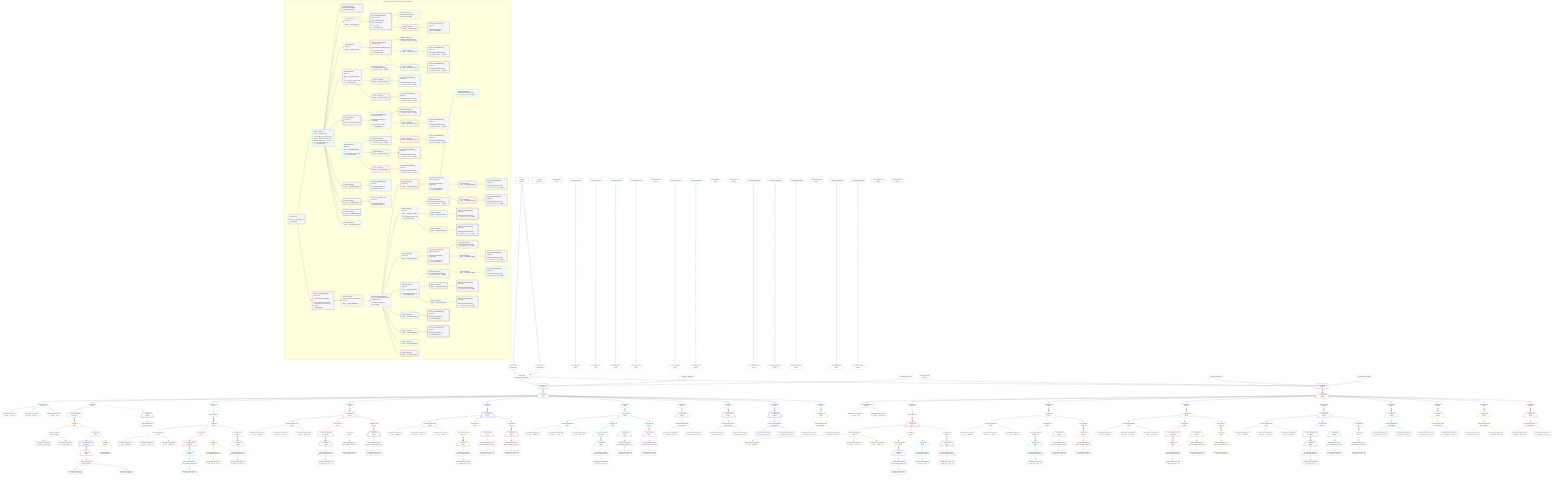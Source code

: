 %%{init: {'themeVariables': { 'fontSize': '12px'}}}%%
graph TD
    classDef path fill:#eee,stroke:#000,color:#000
    classDef plan fill:#fff,stroke-width:1px,color:#000
    classDef itemplan fill:#fff,stroke-width:2px,color:#000
    classDef unbatchedplan fill:#dff,stroke-width:1px,color:#000
    classDef sideeffectplan fill:#fcc,stroke-width:2px,color:#000
    classDef bucket fill:#f6f6f6,color:#000,stroke-width:2px,text-align:left


    %% define steps
    __Value3["__Value[3∈0]<br />ᐸcontextᐳ"]:::plan
    __Value5["__Value[5∈0]<br />ᐸrootValueᐳ"]:::plan
    Access12{{"Access[12∈0]<br />ᐸ3.pgSettingsᐳ"}}:::plan
    Access13{{"Access[13∈0]<br />ᐸ3.withPgClientᐳ"}}:::plan
    Object14{{"Object[14∈0]<br />ᐸ{pgSettings,withPgClient}ᐳ"}}:::plan
    __InputStaticLeaf231{{"__InputStaticLeaf[231∈0]"}}:::plan
    __InputStaticLeaf174{{"__InputStaticLeaf[174∈0]"}}:::plan
    PgSelect11[["PgSelect[11∈0]<br />ᐸpersonᐳ"]]:::plan
    __Item15[/"__Item[15∈1]<br />ᐸ11ᐳ"\]:::itemplan
    PgSelectSingle16{{"PgSelectSingle[16∈1]<br />ᐸpersonᐳ"}}:::plan
    PgClassExpression17{{"PgClassExpression[17∈1]<br />ᐸ__person__...full_name”ᐳ"}}:::plan
    PgClassExpression19{{"PgClassExpression[19∈1]<br />ᐸ”c”.”perso..._person__)ᐳ"}}:::plan
    Connection31{{"Connection[31∈1]<br />ᐸ27ᐳ"}}:::plan
    Access680{{"Access[680∈1]<br />ᐸ15.9ᐳ"}}:::plan
    __ListTransform33[["__ListTransform[33∈1]<br />ᐸeach:32ᐳ"]]:::plan
    __Item34[/"__Item[34∈2]<br />ᐸ680ᐳ"\]:::itemplan
    PgSelectSingle35{{"PgSelectSingle[35∈2]<br />ᐸperson_friendsᐳ"}}:::plan
    __Item36[/"__Item[36∈3]<br />ᐸ33ᐳ"\]:::itemplan
    PgSelectSingle37{{"PgSelectSingle[37∈3]<br />ᐸperson_friendsᐳ"}}:::plan
    PgClassExpression38{{"PgClassExpression[38∈4]<br />ᐸ__person_f...full_name”ᐳ"}}:::plan
    PgClassExpression40{{"PgClassExpression[40∈4]<br />ᐸ”c”.”perso...friends__)ᐳ"}}:::plan
    __InputStaticLeaf41{{"__InputStaticLeaf[41∈1]"}}:::plan
    Connection52{{"Connection[52∈1]<br />ᐸ48ᐳ"}}:::plan
    Access679{{"Access[679∈4]<br />ᐸ36.0ᐳ"}}:::plan
    __ListTransform54[["__ListTransform[54∈4]<br />ᐸeach:53ᐳ"]]:::plan
    __Item55[/"__Item[55∈5]<br />ᐸ679ᐳ"\]:::itemplan
    PgSelectSingle56{{"PgSelectSingle[56∈5]<br />ᐸperson_friendsᐳ"}}:::plan
    __Item57[/"__Item[57∈6]<br />ᐸ54ᐳ"\]:::itemplan
    PgSelectSingle58{{"PgSelectSingle[58∈6]<br />ᐸperson_friendsᐳ"}}:::plan
    PgClassExpression59{{"PgClassExpression[59∈7]<br />ᐸ__person_f...full_name”ᐳ"}}:::plan
    PgClassExpression61{{"PgClassExpression[61∈7]<br />ᐸ”c”.”perso...friends__)ᐳ"}}:::plan
    PgClassExpression62{{"PgClassExpression[62∈1]<br />ᐸ__person__.”id”ᐳ"}}:::plan
    __InputStaticLeaf64{{"__InputStaticLeaf[64∈1]"}}:::plan
    Connection76{{"Connection[76∈1]<br />ᐸ72ᐳ"}}:::plan
    Access677{{"Access[677∈1]<br />ᐸ15.7ᐳ"}}:::plan
    Reverse678{{"Reverse[678∈1]"}}:::plan
    __Item78[/"__Item[78∈8]<br />ᐸ678ᐳ"\]:::itemplan
    PgSelectSingle79{{"PgSelectSingle[79∈8]<br />ᐸpostᐳ"}}:::plan
    PgClassExpression80{{"PgClassExpression[80∈9]<br />ᐸ__post__.”headline”ᐳ"}}:::plan
    PgClassExpression84{{"PgClassExpression[84∈9]<br />ᐸ”a”.”post_...(__post__)ᐳ"}}:::plan
    PgClassExpression85{{"PgClassExpression[85∈9]<br />ᐸ__post__.”author_id”ᐳ"}}:::plan
    __InputStaticLeaf86{{"__InputStaticLeaf[86∈1]"}}:::plan
    Connection96{{"Connection[96∈1]<br />ᐸ92ᐳ"}}:::plan
    Access676{{"Access[676∈9]<br />ᐸ78.1ᐳ"}}:::plan
    __ListTransform98[["__ListTransform[98∈9]<br />ᐸeach:97ᐳ"]]:::plan
    __Item99[/"__Item[99∈10]<br />ᐸ676ᐳ"\]:::itemplan
    PgSelectSingle100{{"PgSelectSingle[100∈10]<br />ᐸpost_computed_interval_setᐳ"}}:::plan
    PgClassExpression101{{"PgClassExpression[101∈10]<br />ᐸ__post_com...al_set__.vᐳ"}}:::plan
    __Item102[/"__Item[102∈11]<br />ᐸ98ᐳ"\]:::itemplan
    PgSelectSingle103{{"PgSelectSingle[103∈11]<br />ᐸpost_computed_interval_setᐳ"}}:::plan
    PgClassExpression104{{"PgClassExpression[104∈11]<br />ᐸ__post_com...al_set__.vᐳ"}}:::plan
    Access675{{"Access[675∈9]<br />ᐸ78.0ᐳ"}}:::plan
    __Item113[/"__Item[113∈13]<br />ᐸ675ᐳ"\]:::itemplan
    PgSelectSingle114{{"PgSelectSingle[114∈13]<br />ᐸpost_computed_interval_setᐳ"}}:::plan
    PgClassExpression115{{"PgClassExpression[115∈13]<br />ᐸ__post_com...al_set__.vᐳ"}}:::plan
    Access674{{"Access[674∈1]<br />ᐸ15.6ᐳ"}}:::plan
    __Item126[/"__Item[126∈15]<br />ᐸ674ᐳ"\]:::itemplan
    PgSelectSingle127{{"PgSelectSingle[127∈15]<br />ᐸpostᐳ"}}:::plan
    PgClassExpression128{{"PgClassExpression[128∈15]<br />ᐸ__post__.”headline”ᐳ"}}:::plan
    PgClassExpression132{{"PgClassExpression[132∈15]<br />ᐸ”a”.”post_...(__post__)ᐳ"}}:::plan
    PgClassExpression133{{"PgClassExpression[133∈15]<br />ᐸ__post__.”author_id”ᐳ"}}:::plan
    __InputStaticLeaf134{{"__InputStaticLeaf[134∈1]"}}:::plan
    Connection144{{"Connection[144∈1]<br />ᐸ140ᐳ"}}:::plan
    Access673{{"Access[673∈15]<br />ᐸ126.1ᐳ"}}:::plan
    __ListTransform146[["__ListTransform[146∈15]<br />ᐸeach:145ᐳ"]]:::plan
    __Item147[/"__Item[147∈16]<br />ᐸ673ᐳ"\]:::itemplan
    PgSelectSingle148{{"PgSelectSingle[148∈16]<br />ᐸpost_computed_interval_setᐳ"}}:::plan
    PgClassExpression149{{"PgClassExpression[149∈16]<br />ᐸ__post_com...al_set__.vᐳ"}}:::plan
    __Item150[/"__Item[150∈17]<br />ᐸ146ᐳ"\]:::itemplan
    PgSelectSingle151{{"PgSelectSingle[151∈17]<br />ᐸpost_computed_interval_setᐳ"}}:::plan
    PgClassExpression152{{"PgClassExpression[152∈17]<br />ᐸ__post_com...al_set__.vᐳ"}}:::plan
    Access672{{"Access[672∈15]<br />ᐸ126.0ᐳ"}}:::plan
    __Item161[/"__Item[161∈19]<br />ᐸ672ᐳ"\]:::itemplan
    PgSelectSingle162{{"PgSelectSingle[162∈19]<br />ᐸpost_computed_interval_setᐳ"}}:::plan
    PgClassExpression163{{"PgClassExpression[163∈19]<br />ᐸ__post_com...al_set__.vᐳ"}}:::plan
    Connection185{{"Connection[185∈1]<br />ᐸ181ᐳ"}}:::plan
    Access671{{"Access[671∈1]<br />ᐸ15.5ᐳ"}}:::plan
    __Item187[/"__Item[187∈21]<br />ᐸ671ᐳ"\]:::itemplan
    PgSelectSingle188{{"PgSelectSingle[188∈21]<br />ᐸpostᐳ"}}:::plan
    PgClassExpression189{{"PgClassExpression[189∈22]<br />ᐸ__post__.”headline”ᐳ"}}:::plan
    PgClassExpression193{{"PgClassExpression[193∈22]<br />ᐸ”a”.”post_...(__post__)ᐳ"}}:::plan
    PgClassExpression194{{"PgClassExpression[194∈22]<br />ᐸ__post__.”author_id”ᐳ"}}:::plan
    __InputStaticLeaf195{{"__InputStaticLeaf[195∈1]"}}:::plan
    Connection205{{"Connection[205∈1]<br />ᐸ201ᐳ"}}:::plan
    Access670{{"Access[670∈22]<br />ᐸ187.1ᐳ"}}:::plan
    __ListTransform207[["__ListTransform[207∈22]<br />ᐸeach:206ᐳ"]]:::plan
    __Item208[/"__Item[208∈23]<br />ᐸ670ᐳ"\]:::itemplan
    PgSelectSingle209{{"PgSelectSingle[209∈23]<br />ᐸpost_computed_interval_setᐳ"}}:::plan
    PgClassExpression210{{"PgClassExpression[210∈23]<br />ᐸ__post_com...al_set__.vᐳ"}}:::plan
    __Item211[/"__Item[211∈24]<br />ᐸ207ᐳ"\]:::itemplan
    PgSelectSingle212{{"PgSelectSingle[212∈24]<br />ᐸpost_computed_interval_setᐳ"}}:::plan
    PgClassExpression213{{"PgClassExpression[213∈24]<br />ᐸ__post_com...al_set__.vᐳ"}}:::plan
    Access669{{"Access[669∈22]<br />ᐸ187.0ᐳ"}}:::plan
    __Item222[/"__Item[222∈26]<br />ᐸ669ᐳ"\]:::itemplan
    PgSelectSingle223{{"PgSelectSingle[223∈26]<br />ᐸpost_computed_interval_setᐳ"}}:::plan
    PgClassExpression224{{"PgClassExpression[224∈26]<br />ᐸ__post_com...al_set__.vᐳ"}}:::plan
    Access668{{"Access[668∈1]<br />ᐸ15.4ᐳ"}}:::plan
    __Item242[/"__Item[242∈28]<br />ᐸ668ᐳ"\]:::itemplan
    PgSelectSingle243{{"PgSelectSingle[243∈28]<br />ᐸpostᐳ"}}:::plan
    PgClassExpression244{{"PgClassExpression[244∈28]<br />ᐸ__post__.”headline”ᐳ"}}:::plan
    PgClassExpression248{{"PgClassExpression[248∈28]<br />ᐸ”a”.”post_...(__post__)ᐳ"}}:::plan
    PgClassExpression249{{"PgClassExpression[249∈28]<br />ᐸ__post__.”author_id”ᐳ"}}:::plan
    __InputStaticLeaf250{{"__InputStaticLeaf[250∈1]"}}:::plan
    Connection260{{"Connection[260∈1]<br />ᐸ256ᐳ"}}:::plan
    Access667{{"Access[667∈28]<br />ᐸ242.1ᐳ"}}:::plan
    __ListTransform262[["__ListTransform[262∈28]<br />ᐸeach:261ᐳ"]]:::plan
    __Item263[/"__Item[263∈29]<br />ᐸ667ᐳ"\]:::itemplan
    PgSelectSingle264{{"PgSelectSingle[264∈29]<br />ᐸpost_computed_interval_setᐳ"}}:::plan
    PgClassExpression265{{"PgClassExpression[265∈29]<br />ᐸ__post_com...al_set__.vᐳ"}}:::plan
    __Item266[/"__Item[266∈30]<br />ᐸ262ᐳ"\]:::itemplan
    PgSelectSingle267{{"PgSelectSingle[267∈30]<br />ᐸpost_computed_interval_setᐳ"}}:::plan
    PgClassExpression268{{"PgClassExpression[268∈30]<br />ᐸ__post_com...al_set__.vᐳ"}}:::plan
    Access666{{"Access[666∈28]<br />ᐸ242.0ᐳ"}}:::plan
    __Item277[/"__Item[277∈32]<br />ᐸ666ᐳ"\]:::itemplan
    PgSelectSingle278{{"PgSelectSingle[278∈32]<br />ᐸpost_computed_interval_setᐳ"}}:::plan
    PgClassExpression279{{"PgClassExpression[279∈32]<br />ᐸ__post_com...al_set__.vᐳ"}}:::plan
    Connection294{{"Connection[294∈1]<br />ᐸ290ᐳ"}}:::plan
    Access664{{"Access[664∈1]<br />ᐸ15.2ᐳ"}}:::plan
    __Item296[/"__Item[296∈34]<br />ᐸ664ᐳ"\]:::itemplan
    PgSelectSingle297{{"PgSelectSingle[297∈34]<br />ᐸcompoundKeyᐳ"}}:::plan
    PgClassExpression298{{"PgClassExpression[298∈35]<br />ᐸ__compound...rson_id_1”ᐳ"}}:::plan
    PgClassExpression299{{"PgClassExpression[299∈35]<br />ᐸ__compound...rson_id_2”ᐳ"}}:::plan
    Connection313{{"Connection[313∈1]<br />ᐸ309ᐳ"}}:::plan
    Access662{{"Access[662∈1]<br />ᐸ15.0ᐳ"}}:::plan
    __Item315[/"__Item[315∈36]<br />ᐸ662ᐳ"\]:::itemplan
    PgSelectSingle316{{"PgSelectSingle[316∈36]<br />ᐸcompoundKeyᐳ"}}:::plan
    PgClassExpression317{{"PgClassExpression[317∈37]<br />ᐸ__compound...rson_id_1”ᐳ"}}:::plan
    PgClassExpression318{{"PgClassExpression[318∈37]<br />ᐸ__compound...rson_id_2”ᐳ"}}:::plan
    Access665{{"Access[665∈1]<br />ᐸ15.3ᐳ"}}:::plan
    __Item328[/"__Item[328∈38]<br />ᐸ665ᐳ"\]:::itemplan
    PgSelectSingle329{{"PgSelectSingle[329∈38]<br />ᐸcompoundKeyᐳ"}}:::plan
    PgClassExpression330{{"PgClassExpression[330∈38]<br />ᐸ__compound...rson_id_1”ᐳ"}}:::plan
    PgClassExpression331{{"PgClassExpression[331∈38]<br />ᐸ__compound...rson_id_2”ᐳ"}}:::plan
    Access663{{"Access[663∈1]<br />ᐸ15.1ᐳ"}}:::plan
    __Item341[/"__Item[341∈39]<br />ᐸ663ᐳ"\]:::itemplan
    PgSelectSingle342{{"PgSelectSingle[342∈39]<br />ᐸcompoundKeyᐳ"}}:::plan
    PgClassExpression343{{"PgClassExpression[343∈39]<br />ᐸ__compound...rson_id_1”ᐳ"}}:::plan
    PgClassExpression344{{"PgClassExpression[344∈39]<br />ᐸ__compound...rson_id_2”ᐳ"}}:::plan
    Connection357{{"Connection[357∈0]<br />ᐸ353ᐳ"}}:::plan
    __InputStaticLeaf531{{"__InputStaticLeaf[531∈40]"}}:::plan
    __InputStaticLeaf474{{"__InputStaticLeaf[474∈40]"}}:::plan
    PgSelect358[["PgSelect[358∈40]<br />ᐸpersonᐳ"]]:::plan
    __Item359[/"__Item[359∈41]<br />ᐸ358ᐳ"\]:::itemplan
    PgSelectSingle360{{"PgSelectSingle[360∈41]<br />ᐸpersonᐳ"}}:::plan
    PgClassExpression361{{"PgClassExpression[361∈42]<br />ᐸ__person__.”id”ᐳ"}}:::plan
    PgClassExpression362{{"PgClassExpression[362∈42]<br />ᐸ__person__...full_name”ᐳ"}}:::plan
    __InputStaticLeaf364{{"__InputStaticLeaf[364∈40]"}}:::plan
    Connection376{{"Connection[376∈40]<br />ᐸ372ᐳ"}}:::plan
    Access660{{"Access[660∈42]<br />ᐸ359.7ᐳ"}}:::plan
    Reverse661{{"Reverse[661∈42]"}}:::plan
    __Item378[/"__Item[378∈43]<br />ᐸ661ᐳ"\]:::itemplan
    PgSelectSingle379{{"PgSelectSingle[379∈43]<br />ᐸpostᐳ"}}:::plan
    PgClassExpression380{{"PgClassExpression[380∈44]<br />ᐸ__post__.”headline”ᐳ"}}:::plan
    PgClassExpression384{{"PgClassExpression[384∈44]<br />ᐸ”a”.”post_...(__post__)ᐳ"}}:::plan
    PgClassExpression385{{"PgClassExpression[385∈44]<br />ᐸ__post__.”author_id”ᐳ"}}:::plan
    __InputStaticLeaf386{{"__InputStaticLeaf[386∈40]"}}:::plan
    Connection396{{"Connection[396∈40]<br />ᐸ392ᐳ"}}:::plan
    Access659{{"Access[659∈44]<br />ᐸ378.1ᐳ"}}:::plan
    __ListTransform398[["__ListTransform[398∈44]<br />ᐸeach:397ᐳ"]]:::plan
    __Item399[/"__Item[399∈45]<br />ᐸ659ᐳ"\]:::itemplan
    PgSelectSingle400{{"PgSelectSingle[400∈45]<br />ᐸpost_computed_interval_setᐳ"}}:::plan
    PgClassExpression401{{"PgClassExpression[401∈45]<br />ᐸ__post_com...al_set__.vᐳ"}}:::plan
    __Item402[/"__Item[402∈46]<br />ᐸ398ᐳ"\]:::itemplan
    PgSelectSingle403{{"PgSelectSingle[403∈46]<br />ᐸpost_computed_interval_setᐳ"}}:::plan
    PgClassExpression404{{"PgClassExpression[404∈46]<br />ᐸ__post_com...al_set__.vᐳ"}}:::plan
    Access658{{"Access[658∈44]<br />ᐸ378.0ᐳ"}}:::plan
    __Item413[/"__Item[413∈48]<br />ᐸ658ᐳ"\]:::itemplan
    PgSelectSingle414{{"PgSelectSingle[414∈48]<br />ᐸpost_computed_interval_setᐳ"}}:::plan
    PgClassExpression415{{"PgClassExpression[415∈48]<br />ᐸ__post_com...al_set__.vᐳ"}}:::plan
    Access657{{"Access[657∈42]<br />ᐸ359.6ᐳ"}}:::plan
    __Item426[/"__Item[426∈50]<br />ᐸ657ᐳ"\]:::itemplan
    PgSelectSingle427{{"PgSelectSingle[427∈50]<br />ᐸpostᐳ"}}:::plan
    PgClassExpression428{{"PgClassExpression[428∈50]<br />ᐸ__post__.”headline”ᐳ"}}:::plan
    PgClassExpression432{{"PgClassExpression[432∈50]<br />ᐸ”a”.”post_...(__post__)ᐳ"}}:::plan
    PgClassExpression433{{"PgClassExpression[433∈50]<br />ᐸ__post__.”author_id”ᐳ"}}:::plan
    __InputStaticLeaf434{{"__InputStaticLeaf[434∈40]"}}:::plan
    Connection444{{"Connection[444∈40]<br />ᐸ440ᐳ"}}:::plan
    Access656{{"Access[656∈50]<br />ᐸ426.1ᐳ"}}:::plan
    __ListTransform446[["__ListTransform[446∈50]<br />ᐸeach:445ᐳ"]]:::plan
    __Item447[/"__Item[447∈51]<br />ᐸ656ᐳ"\]:::itemplan
    PgSelectSingle448{{"PgSelectSingle[448∈51]<br />ᐸpost_computed_interval_setᐳ"}}:::plan
    PgClassExpression449{{"PgClassExpression[449∈51]<br />ᐸ__post_com...al_set__.vᐳ"}}:::plan
    __Item450[/"__Item[450∈52]<br />ᐸ446ᐳ"\]:::itemplan
    PgSelectSingle451{{"PgSelectSingle[451∈52]<br />ᐸpost_computed_interval_setᐳ"}}:::plan
    PgClassExpression452{{"PgClassExpression[452∈52]<br />ᐸ__post_com...al_set__.vᐳ"}}:::plan
    Access655{{"Access[655∈50]<br />ᐸ426.0ᐳ"}}:::plan
    __Item461[/"__Item[461∈54]<br />ᐸ655ᐳ"\]:::itemplan
    PgSelectSingle462{{"PgSelectSingle[462∈54]<br />ᐸpost_computed_interval_setᐳ"}}:::plan
    PgClassExpression463{{"PgClassExpression[463∈54]<br />ᐸ__post_com...al_set__.vᐳ"}}:::plan
    Connection485{{"Connection[485∈40]<br />ᐸ481ᐳ"}}:::plan
    Access654{{"Access[654∈42]<br />ᐸ359.5ᐳ"}}:::plan
    __Item487[/"__Item[487∈56]<br />ᐸ654ᐳ"\]:::itemplan
    PgSelectSingle488{{"PgSelectSingle[488∈56]<br />ᐸpostᐳ"}}:::plan
    PgClassExpression489{{"PgClassExpression[489∈57]<br />ᐸ__post__.”headline”ᐳ"}}:::plan
    PgClassExpression493{{"PgClassExpression[493∈57]<br />ᐸ”a”.”post_...(__post__)ᐳ"}}:::plan
    PgClassExpression494{{"PgClassExpression[494∈57]<br />ᐸ__post__.”author_id”ᐳ"}}:::plan
    __InputStaticLeaf495{{"__InputStaticLeaf[495∈40]"}}:::plan
    Connection505{{"Connection[505∈40]<br />ᐸ501ᐳ"}}:::plan
    Access653{{"Access[653∈57]<br />ᐸ487.1ᐳ"}}:::plan
    __ListTransform507[["__ListTransform[507∈57]<br />ᐸeach:506ᐳ"]]:::plan
    __Item508[/"__Item[508∈58]<br />ᐸ653ᐳ"\]:::itemplan
    PgSelectSingle509{{"PgSelectSingle[509∈58]<br />ᐸpost_computed_interval_setᐳ"}}:::plan
    PgClassExpression510{{"PgClassExpression[510∈58]<br />ᐸ__post_com...al_set__.vᐳ"}}:::plan
    __Item511[/"__Item[511∈59]<br />ᐸ507ᐳ"\]:::itemplan
    PgSelectSingle512{{"PgSelectSingle[512∈59]<br />ᐸpost_computed_interval_setᐳ"}}:::plan
    PgClassExpression513{{"PgClassExpression[513∈59]<br />ᐸ__post_com...al_set__.vᐳ"}}:::plan
    Access652{{"Access[652∈57]<br />ᐸ487.0ᐳ"}}:::plan
    __Item522[/"__Item[522∈61]<br />ᐸ652ᐳ"\]:::itemplan
    PgSelectSingle523{{"PgSelectSingle[523∈61]<br />ᐸpost_computed_interval_setᐳ"}}:::plan
    PgClassExpression524{{"PgClassExpression[524∈61]<br />ᐸ__post_com...al_set__.vᐳ"}}:::plan
    Access651{{"Access[651∈42]<br />ᐸ359.4ᐳ"}}:::plan
    __Item542[/"__Item[542∈63]<br />ᐸ651ᐳ"\]:::itemplan
    PgSelectSingle543{{"PgSelectSingle[543∈63]<br />ᐸpostᐳ"}}:::plan
    PgClassExpression544{{"PgClassExpression[544∈63]<br />ᐸ__post__.”headline”ᐳ"}}:::plan
    PgClassExpression548{{"PgClassExpression[548∈63]<br />ᐸ”a”.”post_...(__post__)ᐳ"}}:::plan
    PgClassExpression549{{"PgClassExpression[549∈63]<br />ᐸ__post__.”author_id”ᐳ"}}:::plan
    __InputStaticLeaf550{{"__InputStaticLeaf[550∈40]"}}:::plan
    Connection560{{"Connection[560∈40]<br />ᐸ556ᐳ"}}:::plan
    Access650{{"Access[650∈63]<br />ᐸ542.1ᐳ"}}:::plan
    __ListTransform562[["__ListTransform[562∈63]<br />ᐸeach:561ᐳ"]]:::plan
    __Item563[/"__Item[563∈64]<br />ᐸ650ᐳ"\]:::itemplan
    PgSelectSingle564{{"PgSelectSingle[564∈64]<br />ᐸpost_computed_interval_setᐳ"}}:::plan
    PgClassExpression565{{"PgClassExpression[565∈64]<br />ᐸ__post_com...al_set__.vᐳ"}}:::plan
    __Item566[/"__Item[566∈65]<br />ᐸ562ᐳ"\]:::itemplan
    PgSelectSingle567{{"PgSelectSingle[567∈65]<br />ᐸpost_computed_interval_setᐳ"}}:::plan
    PgClassExpression568{{"PgClassExpression[568∈65]<br />ᐸ__post_com...al_set__.vᐳ"}}:::plan
    Access649{{"Access[649∈63]<br />ᐸ542.0ᐳ"}}:::plan
    __Item577[/"__Item[577∈67]<br />ᐸ649ᐳ"\]:::itemplan
    PgSelectSingle578{{"PgSelectSingle[578∈67]<br />ᐸpost_computed_interval_setᐳ"}}:::plan
    PgClassExpression579{{"PgClassExpression[579∈67]<br />ᐸ__post_com...al_set__.vᐳ"}}:::plan
    Connection594{{"Connection[594∈40]<br />ᐸ590ᐳ"}}:::plan
    Access647{{"Access[647∈42]<br />ᐸ359.2ᐳ"}}:::plan
    __Item596[/"__Item[596∈69]<br />ᐸ647ᐳ"\]:::itemplan
    PgSelectSingle597{{"PgSelectSingle[597∈69]<br />ᐸcompoundKeyᐳ"}}:::plan
    PgClassExpression598{{"PgClassExpression[598∈70]<br />ᐸ__compound...rson_id_1”ᐳ"}}:::plan
    PgClassExpression599{{"PgClassExpression[599∈70]<br />ᐸ__compound...rson_id_2”ᐳ"}}:::plan
    Connection613{{"Connection[613∈40]<br />ᐸ609ᐳ"}}:::plan
    Access645{{"Access[645∈42]<br />ᐸ359.0ᐳ"}}:::plan
    __Item615[/"__Item[615∈71]<br />ᐸ645ᐳ"\]:::itemplan
    PgSelectSingle616{{"PgSelectSingle[616∈71]<br />ᐸcompoundKeyᐳ"}}:::plan
    PgClassExpression617{{"PgClassExpression[617∈72]<br />ᐸ__compound...rson_id_1”ᐳ"}}:::plan
    PgClassExpression618{{"PgClassExpression[618∈72]<br />ᐸ__compound...rson_id_2”ᐳ"}}:::plan
    Access648{{"Access[648∈42]<br />ᐸ359.3ᐳ"}}:::plan
    __Item628[/"__Item[628∈73]<br />ᐸ648ᐳ"\]:::itemplan
    PgSelectSingle629{{"PgSelectSingle[629∈73]<br />ᐸcompoundKeyᐳ"}}:::plan
    PgClassExpression630{{"PgClassExpression[630∈73]<br />ᐸ__compound...rson_id_1”ᐳ"}}:::plan
    PgClassExpression631{{"PgClassExpression[631∈73]<br />ᐸ__compound...rson_id_2”ᐳ"}}:::plan
    Access646{{"Access[646∈42]<br />ᐸ359.1ᐳ"}}:::plan
    __Item641[/"__Item[641∈74]<br />ᐸ646ᐳ"\]:::itemplan
    PgSelectSingle642{{"PgSelectSingle[642∈74]<br />ᐸcompoundKeyᐳ"}}:::plan
    PgClassExpression643{{"PgClassExpression[643∈74]<br />ᐸ__compound...rson_id_1”ᐳ"}}:::plan
    PgClassExpression644{{"PgClassExpression[644∈74]<br />ᐸ__compound...rson_id_2”ᐳ"}}:::plan

    %% plan dependencies
    __Value3 --> Access12
    __Value3 --> Access13
    Access12 & Access13 --> Object14
    Object14 & __InputStaticLeaf231 & __InputStaticLeaf174 --> PgSelect11
    PgSelect11 ==> __Item15
    __Item15 --> PgSelectSingle16
    PgSelectSingle16 --> PgClassExpression17
    PgSelectSingle16 --> PgClassExpression19
    __Item15 --> Access680
    Access680 --> __ListTransform33
    Access680 -.-> __Item34
    __Item34 --> PgSelectSingle35
    __ListTransform33 ==> __Item36
    __Item36 --> PgSelectSingle37
    PgSelectSingle37 --> PgClassExpression38
    PgSelectSingle37 --> PgClassExpression40
    __InputStaticLeaf41 --> Connection52
    __Item36 --> Access679
    Access679 --> __ListTransform54
    Access679 -.-> __Item55
    __Item55 --> PgSelectSingle56
    __ListTransform54 ==> __Item57
    __Item57 --> PgSelectSingle58
    PgSelectSingle58 --> PgClassExpression59
    PgSelectSingle58 --> PgClassExpression61
    PgSelectSingle16 --> PgClassExpression62
    __InputStaticLeaf64 --> Connection76
    __Item15 --> Access677
    Access677 --> Reverse678
    Reverse678 ==> __Item78
    __Item78 --> PgSelectSingle79
    PgSelectSingle79 --> PgClassExpression80
    PgSelectSingle79 --> PgClassExpression84
    PgSelectSingle79 --> PgClassExpression85
    __InputStaticLeaf86 --> Connection96
    __Item78 --> Access676
    Access676 --> __ListTransform98
    Access676 -.-> __Item99
    __Item99 --> PgSelectSingle100
    PgSelectSingle100 --> PgClassExpression101
    __ListTransform98 ==> __Item102
    __Item102 --> PgSelectSingle103
    PgSelectSingle103 --> PgClassExpression104
    __Item78 --> Access675
    Access675 ==> __Item113
    __Item113 --> PgSelectSingle114
    PgSelectSingle114 --> PgClassExpression115
    __Item15 --> Access674
    Access674 ==> __Item126
    __Item126 --> PgSelectSingle127
    PgSelectSingle127 --> PgClassExpression128
    PgSelectSingle127 --> PgClassExpression132
    PgSelectSingle127 --> PgClassExpression133
    __InputStaticLeaf134 --> Connection144
    __Item126 --> Access673
    Access673 --> __ListTransform146
    Access673 -.-> __Item147
    __Item147 --> PgSelectSingle148
    PgSelectSingle148 --> PgClassExpression149
    __ListTransform146 ==> __Item150
    __Item150 --> PgSelectSingle151
    PgSelectSingle151 --> PgClassExpression152
    __Item126 --> Access672
    Access672 ==> __Item161
    __Item161 --> PgSelectSingle162
    PgSelectSingle162 --> PgClassExpression163
    __Item15 --> Access671
    Access671 ==> __Item187
    __Item187 --> PgSelectSingle188
    PgSelectSingle188 --> PgClassExpression189
    PgSelectSingle188 --> PgClassExpression193
    PgSelectSingle188 --> PgClassExpression194
    __InputStaticLeaf195 --> Connection205
    __Item187 --> Access670
    Access670 --> __ListTransform207
    Access670 -.-> __Item208
    __Item208 --> PgSelectSingle209
    PgSelectSingle209 --> PgClassExpression210
    __ListTransform207 ==> __Item211
    __Item211 --> PgSelectSingle212
    PgSelectSingle212 --> PgClassExpression213
    __Item187 --> Access669
    Access669 ==> __Item222
    __Item222 --> PgSelectSingle223
    PgSelectSingle223 --> PgClassExpression224
    __Item15 --> Access668
    Access668 ==> __Item242
    __Item242 --> PgSelectSingle243
    PgSelectSingle243 --> PgClassExpression244
    PgSelectSingle243 --> PgClassExpression248
    PgSelectSingle243 --> PgClassExpression249
    __InputStaticLeaf250 --> Connection260
    __Item242 --> Access667
    Access667 --> __ListTransform262
    Access667 -.-> __Item263
    __Item263 --> PgSelectSingle264
    PgSelectSingle264 --> PgClassExpression265
    __ListTransform262 ==> __Item266
    __Item266 --> PgSelectSingle267
    PgSelectSingle267 --> PgClassExpression268
    __Item242 --> Access666
    Access666 ==> __Item277
    __Item277 --> PgSelectSingle278
    PgSelectSingle278 --> PgClassExpression279
    __Item15 --> Access664
    Access664 ==> __Item296
    __Item296 --> PgSelectSingle297
    PgSelectSingle297 --> PgClassExpression298
    PgSelectSingle297 --> PgClassExpression299
    __Item15 --> Access662
    Access662 ==> __Item315
    __Item315 --> PgSelectSingle316
    PgSelectSingle316 --> PgClassExpression317
    PgSelectSingle316 --> PgClassExpression318
    __Item15 --> Access665
    Access665 ==> __Item328
    __Item328 --> PgSelectSingle329
    PgSelectSingle329 --> PgClassExpression330
    PgSelectSingle329 --> PgClassExpression331
    __Item15 --> Access663
    Access663 ==> __Item341
    __Item341 --> PgSelectSingle342
    PgSelectSingle342 --> PgClassExpression343
    PgSelectSingle342 --> PgClassExpression344
    Object14 & Connection357 & __InputStaticLeaf531 & __InputStaticLeaf474 --> PgSelect358
    PgSelect358 ==> __Item359
    __Item359 --> PgSelectSingle360
    PgSelectSingle360 --> PgClassExpression361
    PgSelectSingle360 --> PgClassExpression362
    __InputStaticLeaf364 --> Connection376
    __Item359 --> Access660
    Access660 --> Reverse661
    Reverse661 ==> __Item378
    __Item378 --> PgSelectSingle379
    PgSelectSingle379 --> PgClassExpression380
    PgSelectSingle379 --> PgClassExpression384
    PgSelectSingle379 --> PgClassExpression385
    __InputStaticLeaf386 --> Connection396
    __Item378 --> Access659
    Access659 --> __ListTransform398
    Access659 -.-> __Item399
    __Item399 --> PgSelectSingle400
    PgSelectSingle400 --> PgClassExpression401
    __ListTransform398 ==> __Item402
    __Item402 --> PgSelectSingle403
    PgSelectSingle403 --> PgClassExpression404
    __Item378 --> Access658
    Access658 ==> __Item413
    __Item413 --> PgSelectSingle414
    PgSelectSingle414 --> PgClassExpression415
    __Item359 --> Access657
    Access657 ==> __Item426
    __Item426 --> PgSelectSingle427
    PgSelectSingle427 --> PgClassExpression428
    PgSelectSingle427 --> PgClassExpression432
    PgSelectSingle427 --> PgClassExpression433
    __InputStaticLeaf434 --> Connection444
    __Item426 --> Access656
    Access656 --> __ListTransform446
    Access656 -.-> __Item447
    __Item447 --> PgSelectSingle448
    PgSelectSingle448 --> PgClassExpression449
    __ListTransform446 ==> __Item450
    __Item450 --> PgSelectSingle451
    PgSelectSingle451 --> PgClassExpression452
    __Item426 --> Access655
    Access655 ==> __Item461
    __Item461 --> PgSelectSingle462
    PgSelectSingle462 --> PgClassExpression463
    __Item359 --> Access654
    Access654 ==> __Item487
    __Item487 --> PgSelectSingle488
    PgSelectSingle488 --> PgClassExpression489
    PgSelectSingle488 --> PgClassExpression493
    PgSelectSingle488 --> PgClassExpression494
    __InputStaticLeaf495 --> Connection505
    __Item487 --> Access653
    Access653 --> __ListTransform507
    Access653 -.-> __Item508
    __Item508 --> PgSelectSingle509
    PgSelectSingle509 --> PgClassExpression510
    __ListTransform507 ==> __Item511
    __Item511 --> PgSelectSingle512
    PgSelectSingle512 --> PgClassExpression513
    __Item487 --> Access652
    Access652 ==> __Item522
    __Item522 --> PgSelectSingle523
    PgSelectSingle523 --> PgClassExpression524
    __Item359 --> Access651
    Access651 ==> __Item542
    __Item542 --> PgSelectSingle543
    PgSelectSingle543 --> PgClassExpression544
    PgSelectSingle543 --> PgClassExpression548
    PgSelectSingle543 --> PgClassExpression549
    __InputStaticLeaf550 --> Connection560
    __Item542 --> Access650
    Access650 --> __ListTransform562
    Access650 -.-> __Item563
    __Item563 --> PgSelectSingle564
    PgSelectSingle564 --> PgClassExpression565
    __ListTransform562 ==> __Item566
    __Item566 --> PgSelectSingle567
    PgSelectSingle567 --> PgClassExpression568
    __Item542 --> Access649
    Access649 ==> __Item577
    __Item577 --> PgSelectSingle578
    PgSelectSingle578 --> PgClassExpression579
    __Item359 --> Access647
    Access647 ==> __Item596
    __Item596 --> PgSelectSingle597
    PgSelectSingle597 --> PgClassExpression598
    PgSelectSingle597 --> PgClassExpression599
    __Item359 --> Access645
    Access645 ==> __Item615
    __Item615 --> PgSelectSingle616
    PgSelectSingle616 --> PgClassExpression617
    PgSelectSingle616 --> PgClassExpression618
    __Item359 --> Access648
    Access648 ==> __Item628
    __Item628 --> PgSelectSingle629
    PgSelectSingle629 --> PgClassExpression630
    PgSelectSingle629 --> PgClassExpression631
    __Item359 --> Access646
    Access646 ==> __Item641
    __Item641 --> PgSelectSingle642
    PgSelectSingle642 --> PgClassExpression643
    PgSelectSingle642 --> PgClassExpression644

    subgraph "Buckets for queries/v4/simple-procedure-computed-fields"
    Bucket0("Bucket 0 (root)<br />1: <br />ᐳ: 12, 13, 174, 231, 357, 14<br />2: PgSelect[11]"):::bucket
    classDef bucket0 stroke:#696969
    class Bucket0,__Value3,__Value5,PgSelect11,Access12,Access13,Object14,__InputStaticLeaf174,__InputStaticLeaf231,Connection357 bucket0
    Bucket1("Bucket 1 (listItem)<br />ROOT __Item{1}ᐸ11ᐳ[15]<br />1: <br />ᐳ: 16, 31, 680, 41, 64, 86, 674, 134, 185, 671, 195, 668, 250, 665, 294, 664, 663, 313, 662, 677, 17, 19, 52, 62, 76, 678, 96, 144, 205, 260<br />2: __ListTransform[33]"):::bucket
    classDef bucket1 stroke:#00bfff
    class Bucket1,__Item15,PgSelectSingle16,PgClassExpression17,PgClassExpression19,Connection31,__ListTransform33,__InputStaticLeaf41,Connection52,PgClassExpression62,__InputStaticLeaf64,Connection76,__InputStaticLeaf86,Connection96,__InputStaticLeaf134,Connection144,Connection185,__InputStaticLeaf195,Connection205,__InputStaticLeaf250,Connection260,Connection294,Connection313,Access662,Access663,Access664,Access665,Access668,Access671,Access674,Access677,Reverse678,Access680 bucket1
    Bucket2("Bucket 2 (subroutine)<br />ROOT PgSelectSingle{2}ᐸperson_friendsᐳ[35]"):::bucket
    classDef bucket2 stroke:#7f007f
    class Bucket2,__Item34,PgSelectSingle35 bucket2
    Bucket3("Bucket 3 (listItem)<br />Deps: 52<br /><br />ROOT __Item{3}ᐸ33ᐳ[36]"):::bucket
    classDef bucket3 stroke:#ffa500
    class Bucket3,__Item36,PgSelectSingle37 bucket3
    Bucket4("Bucket 4 (nullableBoundary)<br />Deps: 37, 36, 52<br /><br />ROOT PgSelectSingle{3}ᐸperson_friendsᐳ[37]<br />1: <br />ᐳ: 38, 40, 679<br />2: __ListTransform[54]"):::bucket
    classDef bucket4 stroke:#0000ff
    class Bucket4,PgClassExpression38,PgClassExpression40,__ListTransform54,Access679 bucket4
    Bucket5("Bucket 5 (subroutine)<br />ROOT PgSelectSingle{5}ᐸperson_friendsᐳ[56]"):::bucket
    classDef bucket5 stroke:#7fff00
    class Bucket5,__Item55,PgSelectSingle56 bucket5
    Bucket6("Bucket 6 (listItem)<br />ROOT __Item{6}ᐸ54ᐳ[57]"):::bucket
    classDef bucket6 stroke:#ff1493
    class Bucket6,__Item57,PgSelectSingle58 bucket6
    Bucket7("Bucket 7 (nullableBoundary)<br />Deps: 58<br /><br />ROOT PgSelectSingle{6}ᐸperson_friendsᐳ[58]"):::bucket
    classDef bucket7 stroke:#808000
    class Bucket7,PgClassExpression59,PgClassExpression61 bucket7
    Bucket8("Bucket 8 (listItem)<br />Deps: 96<br /><br />ROOT __Item{8}ᐸ678ᐳ[78]"):::bucket
    classDef bucket8 stroke:#dda0dd
    class Bucket8,__Item78,PgSelectSingle79 bucket8
    Bucket9("Bucket 9 (nullableBoundary)<br />Deps: 79, 78, 96<br /><br />ROOT PgSelectSingle{8}ᐸpostᐳ[79]<br />1: <br />ᐳ: 80, 84, 85, 676, 675<br />2: __ListTransform[98]"):::bucket
    classDef bucket9 stroke:#ff0000
    class Bucket9,PgClassExpression80,PgClassExpression84,PgClassExpression85,__ListTransform98,Access675,Access676 bucket9
    Bucket10("Bucket 10 (subroutine)<br />ROOT PgClassExpression{10}ᐸ__post_com...al_set__.vᐳ[101]"):::bucket
    classDef bucket10 stroke:#ffff00
    class Bucket10,__Item99,PgSelectSingle100,PgClassExpression101 bucket10
    Bucket11("Bucket 11 (listItem)<br />ROOT __Item{11}ᐸ98ᐳ[102]"):::bucket
    classDef bucket11 stroke:#00ffff
    class Bucket11,__Item102,PgSelectSingle103,PgClassExpression104 bucket11
    Bucket12("Bucket 12 (nullableBoundary)<br />Deps: 104<br /><br />ROOT PgClassExpression{11}ᐸ__post_com...al_set__.vᐳ[104]"):::bucket
    classDef bucket12 stroke:#4169e1
    class Bucket12 bucket12
    Bucket13("Bucket 13 (listItem)<br />ROOT __Item{13}ᐸ675ᐳ[113]"):::bucket
    classDef bucket13 stroke:#3cb371
    class Bucket13,__Item113,PgSelectSingle114,PgClassExpression115 bucket13
    Bucket14("Bucket 14 (nullableBoundary)<br />Deps: 115<br /><br />ROOT PgClassExpression{13}ᐸ__post_com...al_set__.vᐳ[115]"):::bucket
    classDef bucket14 stroke:#a52a2a
    class Bucket14 bucket14
    Bucket15("Bucket 15 (listItem)<br />Deps: 144<br /><br />ROOT __Item{15}ᐸ674ᐳ[126]<br />1: <br />ᐳ: 127, 673, 672, 128, 132, 133<br />2: __ListTransform[146]"):::bucket
    classDef bucket15 stroke:#ff00ff
    class Bucket15,__Item126,PgSelectSingle127,PgClassExpression128,PgClassExpression132,PgClassExpression133,__ListTransform146,Access672,Access673 bucket15
    Bucket16("Bucket 16 (subroutine)<br />ROOT PgClassExpression{16}ᐸ__post_com...al_set__.vᐳ[149]"):::bucket
    classDef bucket16 stroke:#f5deb3
    class Bucket16,__Item147,PgSelectSingle148,PgClassExpression149 bucket16
    Bucket17("Bucket 17 (listItem)<br />ROOT __Item{17}ᐸ146ᐳ[150]"):::bucket
    classDef bucket17 stroke:#696969
    class Bucket17,__Item150,PgSelectSingle151,PgClassExpression152 bucket17
    Bucket18("Bucket 18 (nullableBoundary)<br />Deps: 152<br /><br />ROOT PgClassExpression{17}ᐸ__post_com...al_set__.vᐳ[152]"):::bucket
    classDef bucket18 stroke:#00bfff
    class Bucket18 bucket18
    Bucket19("Bucket 19 (listItem)<br />ROOT __Item{19}ᐸ672ᐳ[161]"):::bucket
    classDef bucket19 stroke:#7f007f
    class Bucket19,__Item161,PgSelectSingle162,PgClassExpression163 bucket19
    Bucket20("Bucket 20 (nullableBoundary)<br />Deps: 163<br /><br />ROOT PgClassExpression{19}ᐸ__post_com...al_set__.vᐳ[163]"):::bucket
    classDef bucket20 stroke:#ffa500
    class Bucket20 bucket20
    Bucket21("Bucket 21 (listItem)<br />Deps: 205<br /><br />ROOT __Item{21}ᐸ671ᐳ[187]"):::bucket
    classDef bucket21 stroke:#0000ff
    class Bucket21,__Item187,PgSelectSingle188 bucket21
    Bucket22("Bucket 22 (nullableBoundary)<br />Deps: 188, 187, 205<br /><br />ROOT PgSelectSingle{21}ᐸpostᐳ[188]<br />1: <br />ᐳ: 189, 193, 194, 670, 669<br />2: __ListTransform[207]"):::bucket
    classDef bucket22 stroke:#7fff00
    class Bucket22,PgClassExpression189,PgClassExpression193,PgClassExpression194,__ListTransform207,Access669,Access670 bucket22
    Bucket23("Bucket 23 (subroutine)<br />ROOT PgClassExpression{23}ᐸ__post_com...al_set__.vᐳ[210]"):::bucket
    classDef bucket23 stroke:#ff1493
    class Bucket23,__Item208,PgSelectSingle209,PgClassExpression210 bucket23
    Bucket24("Bucket 24 (listItem)<br />ROOT __Item{24}ᐸ207ᐳ[211]"):::bucket
    classDef bucket24 stroke:#808000
    class Bucket24,__Item211,PgSelectSingle212,PgClassExpression213 bucket24
    Bucket25("Bucket 25 (nullableBoundary)<br />Deps: 213<br /><br />ROOT PgClassExpression{24}ᐸ__post_com...al_set__.vᐳ[213]"):::bucket
    classDef bucket25 stroke:#dda0dd
    class Bucket25 bucket25
    Bucket26("Bucket 26 (listItem)<br />ROOT __Item{26}ᐸ669ᐳ[222]"):::bucket
    classDef bucket26 stroke:#ff0000
    class Bucket26,__Item222,PgSelectSingle223,PgClassExpression224 bucket26
    Bucket27("Bucket 27 (nullableBoundary)<br />Deps: 224<br /><br />ROOT PgClassExpression{26}ᐸ__post_com...al_set__.vᐳ[224]"):::bucket
    classDef bucket27 stroke:#ffff00
    class Bucket27 bucket27
    Bucket28("Bucket 28 (listItem)<br />Deps: 260<br /><br />ROOT __Item{28}ᐸ668ᐳ[242]<br />1: <br />ᐳ: 243, 667, 666, 244, 248, 249<br />2: __ListTransform[262]"):::bucket
    classDef bucket28 stroke:#00ffff
    class Bucket28,__Item242,PgSelectSingle243,PgClassExpression244,PgClassExpression248,PgClassExpression249,__ListTransform262,Access666,Access667 bucket28
    Bucket29("Bucket 29 (subroutine)<br />ROOT PgClassExpression{29}ᐸ__post_com...al_set__.vᐳ[265]"):::bucket
    classDef bucket29 stroke:#4169e1
    class Bucket29,__Item263,PgSelectSingle264,PgClassExpression265 bucket29
    Bucket30("Bucket 30 (listItem)<br />ROOT __Item{30}ᐸ262ᐳ[266]"):::bucket
    classDef bucket30 stroke:#3cb371
    class Bucket30,__Item266,PgSelectSingle267,PgClassExpression268 bucket30
    Bucket31("Bucket 31 (nullableBoundary)<br />Deps: 268<br /><br />ROOT PgClassExpression{30}ᐸ__post_com...al_set__.vᐳ[268]"):::bucket
    classDef bucket31 stroke:#a52a2a
    class Bucket31 bucket31
    Bucket32("Bucket 32 (listItem)<br />ROOT __Item{32}ᐸ666ᐳ[277]"):::bucket
    classDef bucket32 stroke:#ff00ff
    class Bucket32,__Item277,PgSelectSingle278,PgClassExpression279 bucket32
    Bucket33("Bucket 33 (nullableBoundary)<br />Deps: 279<br /><br />ROOT PgClassExpression{32}ᐸ__post_com...al_set__.vᐳ[279]"):::bucket
    classDef bucket33 stroke:#f5deb3
    class Bucket33 bucket33
    Bucket34("Bucket 34 (listItem)<br />ROOT __Item{34}ᐸ664ᐳ[296]"):::bucket
    classDef bucket34 stroke:#696969
    class Bucket34,__Item296,PgSelectSingle297 bucket34
    Bucket35("Bucket 35 (nullableBoundary)<br />Deps: 297<br /><br />ROOT PgSelectSingle{34}ᐸcompoundKeyᐳ[297]"):::bucket
    classDef bucket35 stroke:#00bfff
    class Bucket35,PgClassExpression298,PgClassExpression299 bucket35
    Bucket36("Bucket 36 (listItem)<br />ROOT __Item{36}ᐸ662ᐳ[315]"):::bucket
    classDef bucket36 stroke:#7f007f
    class Bucket36,__Item315,PgSelectSingle316 bucket36
    Bucket37("Bucket 37 (nullableBoundary)<br />Deps: 316<br /><br />ROOT PgSelectSingle{36}ᐸcompoundKeyᐳ[316]"):::bucket
    classDef bucket37 stroke:#ffa500
    class Bucket37,PgClassExpression317,PgClassExpression318 bucket37
    Bucket38("Bucket 38 (listItem)<br />ROOT __Item{38}ᐸ665ᐳ[328]"):::bucket
    classDef bucket38 stroke:#0000ff
    class Bucket38,__Item328,PgSelectSingle329,PgClassExpression330,PgClassExpression331 bucket38
    Bucket39("Bucket 39 (listItem)<br />ROOT __Item{39}ᐸ663ᐳ[341]"):::bucket
    classDef bucket39 stroke:#7fff00
    class Bucket39,__Item341,PgSelectSingle342,PgClassExpression343,PgClassExpression344 bucket39
    Bucket40("Bucket 40 (nullableBoundary)<br />Deps: 14, 357<br /><br />ROOT Connectionᐸ353ᐳ[357]<br />1: <br />ᐳ: 364, 386, 434, 474, 485, 495, 531, 550, 594, 613, 376, 396, 444, 505, 560<br />2: PgSelect[358]"):::bucket
    classDef bucket40 stroke:#ff1493
    class Bucket40,PgSelect358,__InputStaticLeaf364,Connection376,__InputStaticLeaf386,Connection396,__InputStaticLeaf434,Connection444,__InputStaticLeaf474,Connection485,__InputStaticLeaf495,Connection505,__InputStaticLeaf531,__InputStaticLeaf550,Connection560,Connection594,Connection613 bucket40
    Bucket41("Bucket 41 (listItem)<br />Deps: 376, 396, 444, 485, 505, 560, 594, 613<br /><br />ROOT __Item{41}ᐸ358ᐳ[359]"):::bucket
    classDef bucket41 stroke:#808000
    class Bucket41,__Item359,PgSelectSingle360 bucket41
    Bucket42("Bucket 42 (nullableBoundary)<br />Deps: 360, 359, 376, 396, 444, 485, 505, 560, 594, 613<br /><br />ROOT PgSelectSingle{41}ᐸpersonᐳ[360]"):::bucket
    classDef bucket42 stroke:#dda0dd
    class Bucket42,PgClassExpression361,PgClassExpression362,Access645,Access646,Access647,Access648,Access651,Access654,Access657,Access660,Reverse661 bucket42
    Bucket43("Bucket 43 (listItem)<br />Deps: 396<br /><br />ROOT __Item{43}ᐸ661ᐳ[378]"):::bucket
    classDef bucket43 stroke:#ff0000
    class Bucket43,__Item378,PgSelectSingle379 bucket43
    Bucket44("Bucket 44 (nullableBoundary)<br />Deps: 379, 378, 396<br /><br />ROOT PgSelectSingle{43}ᐸpostᐳ[379]<br />1: <br />ᐳ: 380, 384, 385, 659, 658<br />2: __ListTransform[398]"):::bucket
    classDef bucket44 stroke:#ffff00
    class Bucket44,PgClassExpression380,PgClassExpression384,PgClassExpression385,__ListTransform398,Access658,Access659 bucket44
    Bucket45("Bucket 45 (subroutine)<br />ROOT PgClassExpression{45}ᐸ__post_com...al_set__.vᐳ[401]"):::bucket
    classDef bucket45 stroke:#00ffff
    class Bucket45,__Item399,PgSelectSingle400,PgClassExpression401 bucket45
    Bucket46("Bucket 46 (listItem)<br />ROOT __Item{46}ᐸ398ᐳ[402]"):::bucket
    classDef bucket46 stroke:#4169e1
    class Bucket46,__Item402,PgSelectSingle403,PgClassExpression404 bucket46
    Bucket47("Bucket 47 (nullableBoundary)<br />Deps: 404<br /><br />ROOT PgClassExpression{46}ᐸ__post_com...al_set__.vᐳ[404]"):::bucket
    classDef bucket47 stroke:#3cb371
    class Bucket47 bucket47
    Bucket48("Bucket 48 (listItem)<br />ROOT __Item{48}ᐸ658ᐳ[413]"):::bucket
    classDef bucket48 stroke:#a52a2a
    class Bucket48,__Item413,PgSelectSingle414,PgClassExpression415 bucket48
    Bucket49("Bucket 49 (nullableBoundary)<br />Deps: 415<br /><br />ROOT PgClassExpression{48}ᐸ__post_com...al_set__.vᐳ[415]"):::bucket
    classDef bucket49 stroke:#ff00ff
    class Bucket49 bucket49
    Bucket50("Bucket 50 (listItem)<br />Deps: 444<br /><br />ROOT __Item{50}ᐸ657ᐳ[426]<br />1: <br />ᐳ: 427, 656, 655, 428, 432, 433<br />2: __ListTransform[446]"):::bucket
    classDef bucket50 stroke:#f5deb3
    class Bucket50,__Item426,PgSelectSingle427,PgClassExpression428,PgClassExpression432,PgClassExpression433,__ListTransform446,Access655,Access656 bucket50
    Bucket51("Bucket 51 (subroutine)<br />ROOT PgClassExpression{51}ᐸ__post_com...al_set__.vᐳ[449]"):::bucket
    classDef bucket51 stroke:#696969
    class Bucket51,__Item447,PgSelectSingle448,PgClassExpression449 bucket51
    Bucket52("Bucket 52 (listItem)<br />ROOT __Item{52}ᐸ446ᐳ[450]"):::bucket
    classDef bucket52 stroke:#00bfff
    class Bucket52,__Item450,PgSelectSingle451,PgClassExpression452 bucket52
    Bucket53("Bucket 53 (nullableBoundary)<br />Deps: 452<br /><br />ROOT PgClassExpression{52}ᐸ__post_com...al_set__.vᐳ[452]"):::bucket
    classDef bucket53 stroke:#7f007f
    class Bucket53 bucket53
    Bucket54("Bucket 54 (listItem)<br />ROOT __Item{54}ᐸ655ᐳ[461]"):::bucket
    classDef bucket54 stroke:#ffa500
    class Bucket54,__Item461,PgSelectSingle462,PgClassExpression463 bucket54
    Bucket55("Bucket 55 (nullableBoundary)<br />Deps: 463<br /><br />ROOT PgClassExpression{54}ᐸ__post_com...al_set__.vᐳ[463]"):::bucket
    classDef bucket55 stroke:#0000ff
    class Bucket55 bucket55
    Bucket56("Bucket 56 (listItem)<br />Deps: 505<br /><br />ROOT __Item{56}ᐸ654ᐳ[487]"):::bucket
    classDef bucket56 stroke:#7fff00
    class Bucket56,__Item487,PgSelectSingle488 bucket56
    Bucket57("Bucket 57 (nullableBoundary)<br />Deps: 488, 487, 505<br /><br />ROOT PgSelectSingle{56}ᐸpostᐳ[488]<br />1: <br />ᐳ: 489, 493, 494, 653, 652<br />2: __ListTransform[507]"):::bucket
    classDef bucket57 stroke:#ff1493
    class Bucket57,PgClassExpression489,PgClassExpression493,PgClassExpression494,__ListTransform507,Access652,Access653 bucket57
    Bucket58("Bucket 58 (subroutine)<br />ROOT PgClassExpression{58}ᐸ__post_com...al_set__.vᐳ[510]"):::bucket
    classDef bucket58 stroke:#808000
    class Bucket58,__Item508,PgSelectSingle509,PgClassExpression510 bucket58
    Bucket59("Bucket 59 (listItem)<br />ROOT __Item{59}ᐸ507ᐳ[511]"):::bucket
    classDef bucket59 stroke:#dda0dd
    class Bucket59,__Item511,PgSelectSingle512,PgClassExpression513 bucket59
    Bucket60("Bucket 60 (nullableBoundary)<br />Deps: 513<br /><br />ROOT PgClassExpression{59}ᐸ__post_com...al_set__.vᐳ[513]"):::bucket
    classDef bucket60 stroke:#ff0000
    class Bucket60 bucket60
    Bucket61("Bucket 61 (listItem)<br />ROOT __Item{61}ᐸ652ᐳ[522]"):::bucket
    classDef bucket61 stroke:#ffff00
    class Bucket61,__Item522,PgSelectSingle523,PgClassExpression524 bucket61
    Bucket62("Bucket 62 (nullableBoundary)<br />Deps: 524<br /><br />ROOT PgClassExpression{61}ᐸ__post_com...al_set__.vᐳ[524]"):::bucket
    classDef bucket62 stroke:#00ffff
    class Bucket62 bucket62
    Bucket63("Bucket 63 (listItem)<br />Deps: 560<br /><br />ROOT __Item{63}ᐸ651ᐳ[542]<br />1: <br />ᐳ: 543, 650, 649, 544, 548, 549<br />2: __ListTransform[562]"):::bucket
    classDef bucket63 stroke:#4169e1
    class Bucket63,__Item542,PgSelectSingle543,PgClassExpression544,PgClassExpression548,PgClassExpression549,__ListTransform562,Access649,Access650 bucket63
    Bucket64("Bucket 64 (subroutine)<br />ROOT PgClassExpression{64}ᐸ__post_com...al_set__.vᐳ[565]"):::bucket
    classDef bucket64 stroke:#3cb371
    class Bucket64,__Item563,PgSelectSingle564,PgClassExpression565 bucket64
    Bucket65("Bucket 65 (listItem)<br />ROOT __Item{65}ᐸ562ᐳ[566]"):::bucket
    classDef bucket65 stroke:#a52a2a
    class Bucket65,__Item566,PgSelectSingle567,PgClassExpression568 bucket65
    Bucket66("Bucket 66 (nullableBoundary)<br />Deps: 568<br /><br />ROOT PgClassExpression{65}ᐸ__post_com...al_set__.vᐳ[568]"):::bucket
    classDef bucket66 stroke:#ff00ff
    class Bucket66 bucket66
    Bucket67("Bucket 67 (listItem)<br />ROOT __Item{67}ᐸ649ᐳ[577]"):::bucket
    classDef bucket67 stroke:#f5deb3
    class Bucket67,__Item577,PgSelectSingle578,PgClassExpression579 bucket67
    Bucket68("Bucket 68 (nullableBoundary)<br />Deps: 579<br /><br />ROOT PgClassExpression{67}ᐸ__post_com...al_set__.vᐳ[579]"):::bucket
    classDef bucket68 stroke:#696969
    class Bucket68 bucket68
    Bucket69("Bucket 69 (listItem)<br />ROOT __Item{69}ᐸ647ᐳ[596]"):::bucket
    classDef bucket69 stroke:#00bfff
    class Bucket69,__Item596,PgSelectSingle597 bucket69
    Bucket70("Bucket 70 (nullableBoundary)<br />Deps: 597<br /><br />ROOT PgSelectSingle{69}ᐸcompoundKeyᐳ[597]"):::bucket
    classDef bucket70 stroke:#7f007f
    class Bucket70,PgClassExpression598,PgClassExpression599 bucket70
    Bucket71("Bucket 71 (listItem)<br />ROOT __Item{71}ᐸ645ᐳ[615]"):::bucket
    classDef bucket71 stroke:#ffa500
    class Bucket71,__Item615,PgSelectSingle616 bucket71
    Bucket72("Bucket 72 (nullableBoundary)<br />Deps: 616<br /><br />ROOT PgSelectSingle{71}ᐸcompoundKeyᐳ[616]"):::bucket
    classDef bucket72 stroke:#0000ff
    class Bucket72,PgClassExpression617,PgClassExpression618 bucket72
    Bucket73("Bucket 73 (listItem)<br />ROOT __Item{73}ᐸ648ᐳ[628]"):::bucket
    classDef bucket73 stroke:#7fff00
    class Bucket73,__Item628,PgSelectSingle629,PgClassExpression630,PgClassExpression631 bucket73
    Bucket74("Bucket 74 (listItem)<br />ROOT __Item{74}ᐸ646ᐳ[641]"):::bucket
    classDef bucket74 stroke:#ff1493
    class Bucket74,__Item641,PgSelectSingle642,PgClassExpression643,PgClassExpression644 bucket74
    Bucket0 --> Bucket1 & Bucket40
    Bucket1 --> Bucket2 & Bucket3 & Bucket8 & Bucket15 & Bucket21 & Bucket28 & Bucket34 & Bucket36 & Bucket38 & Bucket39
    Bucket3 --> Bucket4
    Bucket4 --> Bucket5 & Bucket6
    Bucket6 --> Bucket7
    Bucket8 --> Bucket9
    Bucket9 --> Bucket10 & Bucket11 & Bucket13
    Bucket11 --> Bucket12
    Bucket13 --> Bucket14
    Bucket15 --> Bucket16 & Bucket17 & Bucket19
    Bucket17 --> Bucket18
    Bucket19 --> Bucket20
    Bucket21 --> Bucket22
    Bucket22 --> Bucket23 & Bucket24 & Bucket26
    Bucket24 --> Bucket25
    Bucket26 --> Bucket27
    Bucket28 --> Bucket29 & Bucket30 & Bucket32
    Bucket30 --> Bucket31
    Bucket32 --> Bucket33
    Bucket34 --> Bucket35
    Bucket36 --> Bucket37
    Bucket40 --> Bucket41
    Bucket41 --> Bucket42
    Bucket42 --> Bucket43 & Bucket50 & Bucket56 & Bucket63 & Bucket69 & Bucket71 & Bucket73 & Bucket74
    Bucket43 --> Bucket44
    Bucket44 --> Bucket45 & Bucket46 & Bucket48
    Bucket46 --> Bucket47
    Bucket48 --> Bucket49
    Bucket50 --> Bucket51 & Bucket52 & Bucket54
    Bucket52 --> Bucket53
    Bucket54 --> Bucket55
    Bucket56 --> Bucket57
    Bucket57 --> Bucket58 & Bucket59 & Bucket61
    Bucket59 --> Bucket60
    Bucket61 --> Bucket62
    Bucket63 --> Bucket64 & Bucket65 & Bucket67
    Bucket65 --> Bucket66
    Bucket67 --> Bucket68
    Bucket69 --> Bucket70
    Bucket71 --> Bucket72
    end